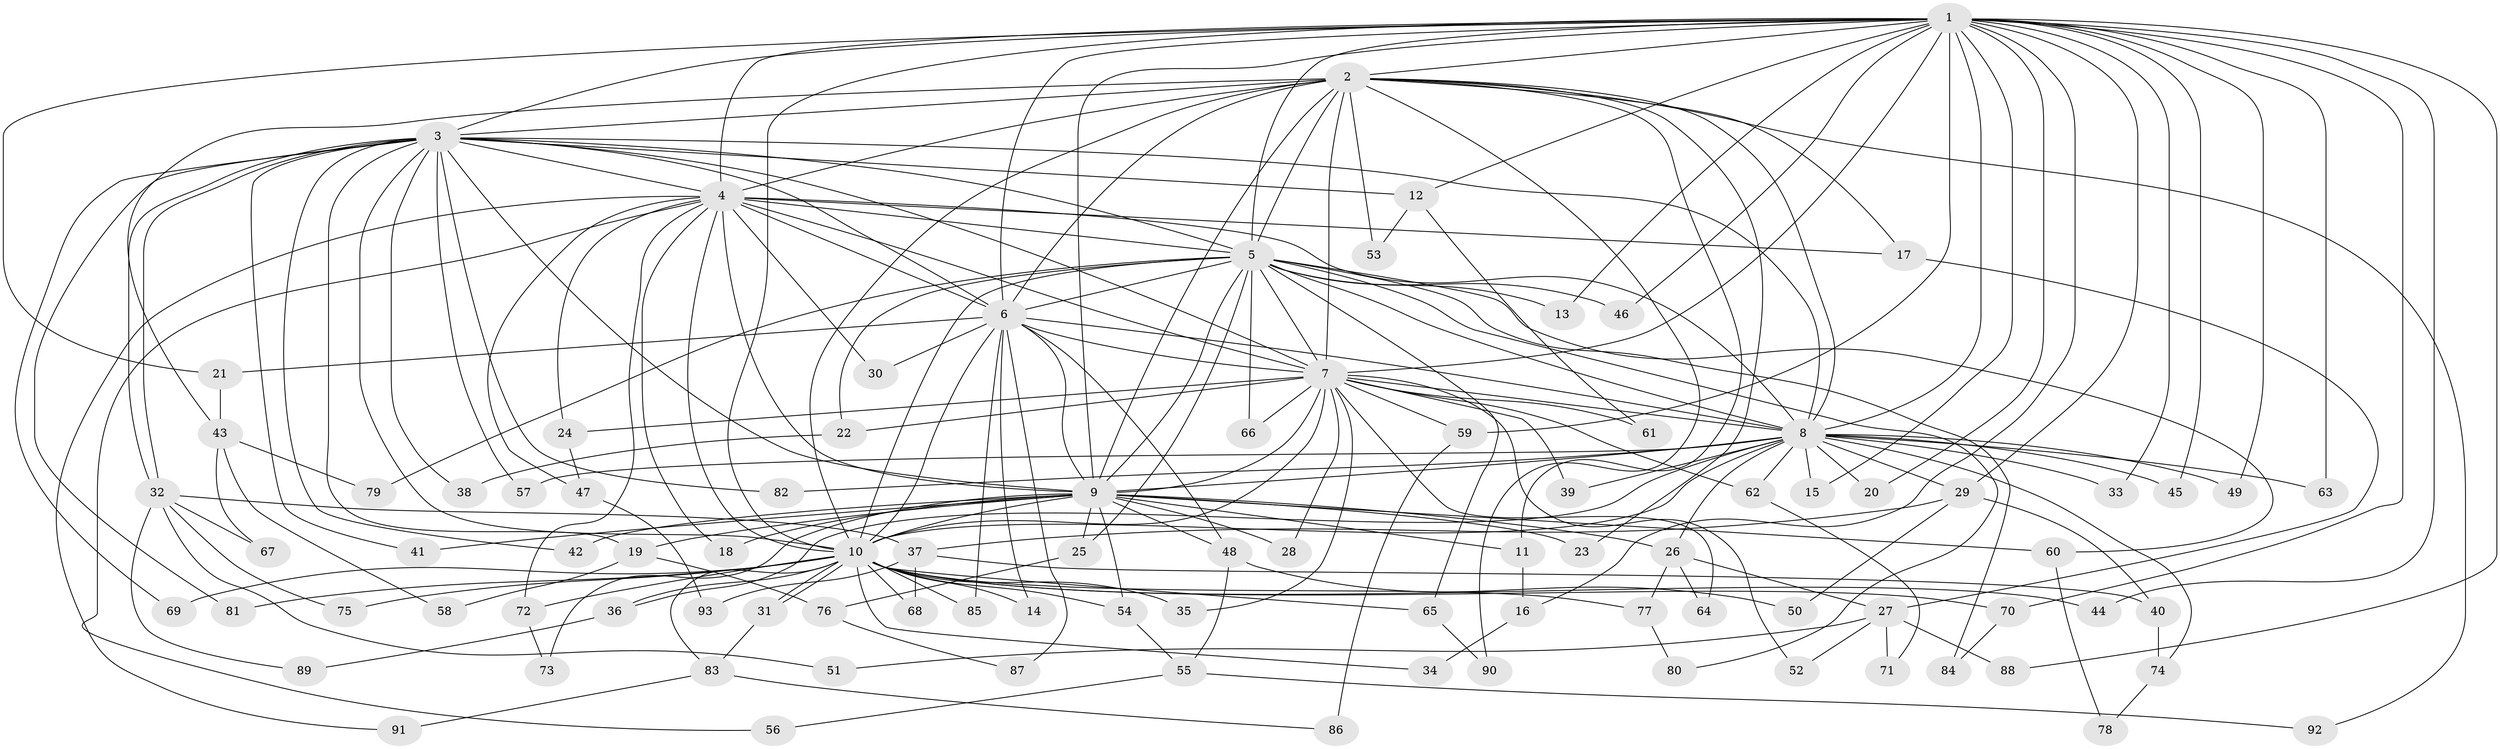 // Generated by graph-tools (version 1.1) at 2025/13/03/09/25 04:13:56]
// undirected, 93 vertices, 211 edges
graph export_dot {
graph [start="1"]
  node [color=gray90,style=filled];
  1;
  2;
  3;
  4;
  5;
  6;
  7;
  8;
  9;
  10;
  11;
  12;
  13;
  14;
  15;
  16;
  17;
  18;
  19;
  20;
  21;
  22;
  23;
  24;
  25;
  26;
  27;
  28;
  29;
  30;
  31;
  32;
  33;
  34;
  35;
  36;
  37;
  38;
  39;
  40;
  41;
  42;
  43;
  44;
  45;
  46;
  47;
  48;
  49;
  50;
  51;
  52;
  53;
  54;
  55;
  56;
  57;
  58;
  59;
  60;
  61;
  62;
  63;
  64;
  65;
  66;
  67;
  68;
  69;
  70;
  71;
  72;
  73;
  74;
  75;
  76;
  77;
  78;
  79;
  80;
  81;
  82;
  83;
  84;
  85;
  86;
  87;
  88;
  89;
  90;
  91;
  92;
  93;
  1 -- 2;
  1 -- 3;
  1 -- 4;
  1 -- 5;
  1 -- 6;
  1 -- 7;
  1 -- 8;
  1 -- 9;
  1 -- 10;
  1 -- 12;
  1 -- 13;
  1 -- 15;
  1 -- 16;
  1 -- 20;
  1 -- 21;
  1 -- 29;
  1 -- 33;
  1 -- 44;
  1 -- 45;
  1 -- 46;
  1 -- 49;
  1 -- 59;
  1 -- 63;
  1 -- 70;
  1 -- 88;
  2 -- 3;
  2 -- 4;
  2 -- 5;
  2 -- 6;
  2 -- 7;
  2 -- 8;
  2 -- 9;
  2 -- 10;
  2 -- 11;
  2 -- 17;
  2 -- 23;
  2 -- 43;
  2 -- 53;
  2 -- 90;
  2 -- 92;
  3 -- 4;
  3 -- 5;
  3 -- 6;
  3 -- 7;
  3 -- 8;
  3 -- 9;
  3 -- 10;
  3 -- 12;
  3 -- 19;
  3 -- 32;
  3 -- 32;
  3 -- 38;
  3 -- 41;
  3 -- 42;
  3 -- 57;
  3 -- 69;
  3 -- 81;
  3 -- 82;
  4 -- 5;
  4 -- 6;
  4 -- 7;
  4 -- 8;
  4 -- 9;
  4 -- 10;
  4 -- 17;
  4 -- 18;
  4 -- 24;
  4 -- 30;
  4 -- 47;
  4 -- 56;
  4 -- 72;
  4 -- 91;
  5 -- 6;
  5 -- 7;
  5 -- 8;
  5 -- 9;
  5 -- 10;
  5 -- 13;
  5 -- 22;
  5 -- 25;
  5 -- 46;
  5 -- 60;
  5 -- 65;
  5 -- 66;
  5 -- 79;
  5 -- 80;
  5 -- 84;
  6 -- 7;
  6 -- 8;
  6 -- 9;
  6 -- 10;
  6 -- 14;
  6 -- 21;
  6 -- 30;
  6 -- 48;
  6 -- 85;
  6 -- 87;
  7 -- 8;
  7 -- 9;
  7 -- 10;
  7 -- 22;
  7 -- 24;
  7 -- 28;
  7 -- 35;
  7 -- 39;
  7 -- 52;
  7 -- 59;
  7 -- 61;
  7 -- 62;
  7 -- 64;
  7 -- 66;
  8 -- 9;
  8 -- 10;
  8 -- 15;
  8 -- 20;
  8 -- 26;
  8 -- 29;
  8 -- 33;
  8 -- 36;
  8 -- 39;
  8 -- 45;
  8 -- 49;
  8 -- 57;
  8 -- 62;
  8 -- 63;
  8 -- 74;
  8 -- 82;
  9 -- 10;
  9 -- 11;
  9 -- 18;
  9 -- 19;
  9 -- 23;
  9 -- 25;
  9 -- 26;
  9 -- 28;
  9 -- 41;
  9 -- 42;
  9 -- 48;
  9 -- 54;
  9 -- 60;
  9 -- 73;
  10 -- 14;
  10 -- 31;
  10 -- 31;
  10 -- 34;
  10 -- 35;
  10 -- 36;
  10 -- 44;
  10 -- 54;
  10 -- 65;
  10 -- 68;
  10 -- 69;
  10 -- 70;
  10 -- 72;
  10 -- 75;
  10 -- 77;
  10 -- 81;
  10 -- 83;
  10 -- 85;
  11 -- 16;
  12 -- 53;
  12 -- 61;
  16 -- 34;
  17 -- 27;
  19 -- 58;
  19 -- 76;
  21 -- 43;
  22 -- 38;
  24 -- 47;
  25 -- 76;
  26 -- 27;
  26 -- 64;
  26 -- 77;
  27 -- 51;
  27 -- 52;
  27 -- 71;
  27 -- 88;
  29 -- 37;
  29 -- 40;
  29 -- 50;
  31 -- 83;
  32 -- 37;
  32 -- 51;
  32 -- 67;
  32 -- 75;
  32 -- 89;
  36 -- 89;
  37 -- 40;
  37 -- 68;
  37 -- 93;
  40 -- 74;
  43 -- 58;
  43 -- 67;
  43 -- 79;
  47 -- 93;
  48 -- 50;
  48 -- 55;
  54 -- 55;
  55 -- 56;
  55 -- 92;
  59 -- 86;
  60 -- 78;
  62 -- 71;
  65 -- 90;
  70 -- 84;
  72 -- 73;
  74 -- 78;
  76 -- 87;
  77 -- 80;
  83 -- 86;
  83 -- 91;
}
